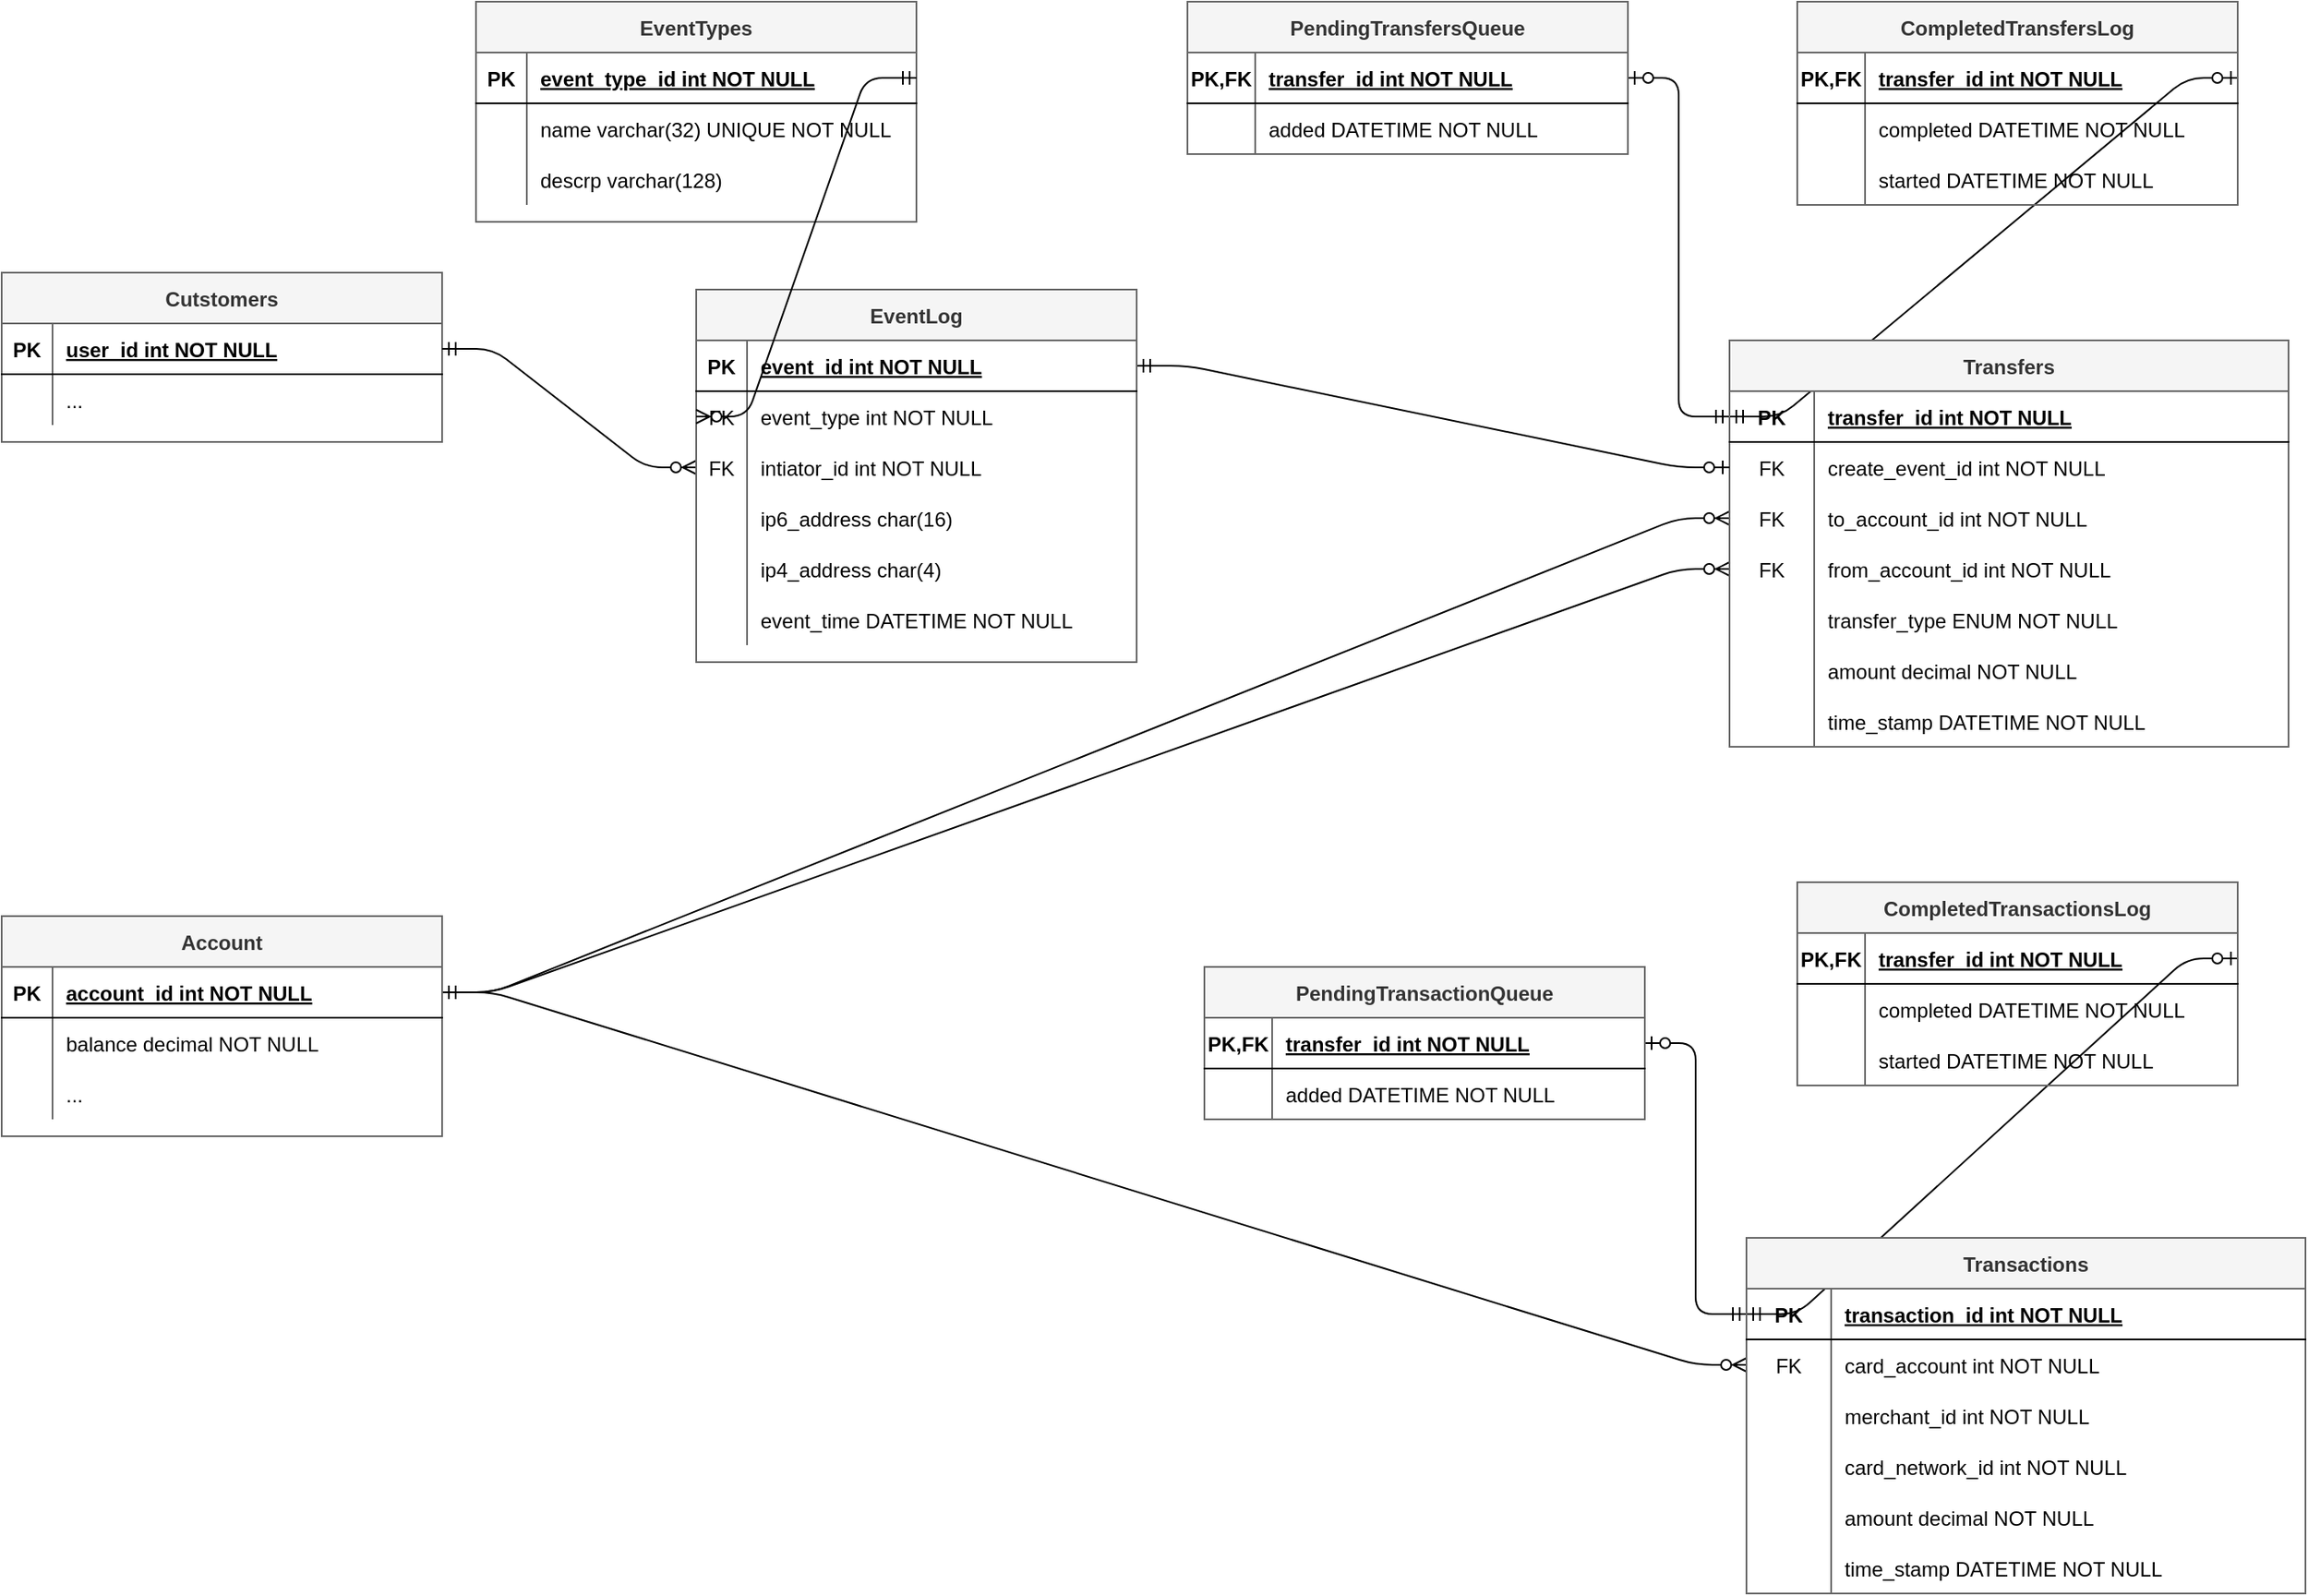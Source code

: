 <mxfile version="13.7.9" type="google"><diagram id="R2lEEEUBdFMjLlhIrx00" name="Page-1"><mxGraphModel dx="1694" dy="933" grid="1" gridSize="10" guides="0" tooltips="1" connect="1" arrows="1" fold="1" page="1" pageScale="1" pageWidth="850" pageHeight="1100" math="0" shadow="0" extFonts="Permanent Marker^https://fonts.googleapis.com/css?family=Permanent+Marker"><root><mxCell id="0"/><mxCell id="1" parent="0"/><mxCell id="1ZRrRaRQWmFWRMLwXrYH-33" value="" style="edgeStyle=entityRelationEdgeStyle;fontSize=12;html=1;endArrow=ERzeroToMany;startArrow=ERmandOne;exitX=1;exitY=0.5;exitDx=0;exitDy=0;entryX=0;entryY=0.5;entryDx=0;entryDy=0;" parent="1" source="1ZRrRaRQWmFWRMLwXrYH-21" target="1ZRrRaRQWmFWRMLwXrYH-5" edge="1"><mxGeometry width="100" height="100" relative="1" as="geometry"><mxPoint x="360" y="490" as="sourcePoint"/><mxPoint x="460" y="390" as="targetPoint"/></mxGeometry></mxCell><mxCell id="1ZRrRaRQWmFWRMLwXrYH-34" value="" style="edgeStyle=entityRelationEdgeStyle;fontSize=12;html=1;endArrow=ERzeroToMany;startArrow=ERmandOne;entryX=0;entryY=0.5;entryDx=0;entryDy=0;exitX=1;exitY=0.5;exitDx=0;exitDy=0;" parent="1" source="1ZRrRaRQWmFWRMLwXrYH-21" target="1ZRrRaRQWmFWRMLwXrYH-8" edge="1"><mxGeometry width="100" height="100" relative="1" as="geometry"><mxPoint x="360" y="490" as="sourcePoint"/><mxPoint x="460" y="390" as="targetPoint"/></mxGeometry></mxCell><mxCell id="1ZRrRaRQWmFWRMLwXrYH-115" value="" style="edgeStyle=entityRelationEdgeStyle;fontSize=12;html=1;endArrow=ERmandOne;startArrow=ERzeroToOne;startFill=1;endFill=0;entryX=0;entryY=0.5;entryDx=0;entryDy=0;exitX=1;exitY=0.5;exitDx=0;exitDy=0;" parent="1" source="1ZRrRaRQWmFWRMLwXrYH-101" target="1ZRrRaRQWmFWRMLwXrYH-2" edge="1"><mxGeometry width="100" height="100" relative="1" as="geometry"><mxPoint x="360" y="490" as="sourcePoint"/><mxPoint x="480" y="360" as="targetPoint"/></mxGeometry></mxCell><mxCell id="cG0l1BgDKTAkfkRi7N_K-8" value="" style="edgeStyle=entityRelationEdgeStyle;fontSize=12;html=1;endArrow=ERmandOne;startArrow=ERzeroToOne;startFill=1;endFill=0;entryX=0;entryY=0.5;entryDx=0;entryDy=0;exitX=1;exitY=0.5;exitDx=0;exitDy=0;" parent="1" source="cG0l1BgDKTAkfkRi7N_K-2" target="1ZRrRaRQWmFWRMLwXrYH-2" edge="1"><mxGeometry width="100" height="100" relative="1" as="geometry"><mxPoint x="400" y="170" as="sourcePoint"/><mxPoint x="630" y="140" as="targetPoint"/></mxGeometry></mxCell><mxCell id="cG0l1BgDKTAkfkRi7N_K-18" value="" style="edgeStyle=entityRelationEdgeStyle;fontSize=12;html=1;endArrow=ERzeroToMany;startArrow=ERmandOne;endFill=1;entryX=0;entryY=0.5;entryDx=0;entryDy=0;exitX=1;exitY=0.5;exitDx=0;exitDy=0;" parent="1" source="1ZRrRaRQWmFWRMLwXrYH-21" target="1ZRrRaRQWmFWRMLwXrYH-58" edge="1"><mxGeometry width="100" height="100" relative="1" as="geometry"><mxPoint x="320" y="690" as="sourcePoint"/><mxPoint x="420" y="590" as="targetPoint"/></mxGeometry></mxCell><mxCell id="cG0l1BgDKTAkfkRi7N_K-36" value="" style="edgeStyle=entityRelationEdgeStyle;fontSize=12;html=1;endArrow=ERmandOne;startArrow=ERzeroToOne;startFill=1;endFill=0;entryX=0;entryY=0.5;entryDx=0;entryDy=0;exitX=1;exitY=0.5;exitDx=0;exitDy=0;" parent="1" source="cG0l1BgDKTAkfkRi7N_K-27" target="1ZRrRaRQWmFWRMLwXrYH-49" edge="1"><mxGeometry width="100" height="100" relative="1" as="geometry"><mxPoint x="600" y="560" as="sourcePoint"/><mxPoint x="820" y="720" as="targetPoint"/></mxGeometry></mxCell><mxCell id="cG0l1BgDKTAkfkRi7N_K-37" value="" style="edgeStyle=entityRelationEdgeStyle;fontSize=12;html=1;endArrow=ERmandOne;startArrow=ERzeroToOne;startFill=1;endFill=0;entryX=0;entryY=0.5;entryDx=0;entryDy=0;exitX=1;exitY=0.5;exitDx=0;exitDy=0;" parent="1" source="cG0l1BgDKTAkfkRi7N_K-20" target="1ZRrRaRQWmFWRMLwXrYH-49" edge="1"><mxGeometry width="100" height="100" relative="1" as="geometry"><mxPoint x="610" y="830" as="sourcePoint"/><mxPoint x="820" y="770" as="targetPoint"/></mxGeometry></mxCell><mxCell id="1ZRrRaRQWmFWRMLwXrYH-1" value="Transfers" style="shape=table;startSize=30;container=1;collapsible=1;childLayout=tableLayout;fixedRows=1;rowLines=0;fontStyle=1;align=center;resizeLast=1;fillColor=#f5f5f5;strokeColor=#666666;fontColor=#333333;" parent="1" vertex="1"><mxGeometry x="1080" y="230" width="330" height="240" as="geometry"/></mxCell><mxCell id="1ZRrRaRQWmFWRMLwXrYH-2" value="" style="shape=partialRectangle;collapsible=0;dropTarget=0;pointerEvents=0;fillColor=none;top=0;left=0;bottom=1;right=0;points=[[0,0.5],[1,0.5]];portConstraint=eastwest;" parent="1ZRrRaRQWmFWRMLwXrYH-1" vertex="1"><mxGeometry y="30" width="330" height="30" as="geometry"/></mxCell><mxCell id="1ZRrRaRQWmFWRMLwXrYH-3" value="PK" style="shape=partialRectangle;connectable=0;fillColor=none;top=0;left=0;bottom=0;right=0;fontStyle=1;overflow=hidden;" parent="1ZRrRaRQWmFWRMLwXrYH-2" vertex="1"><mxGeometry width="50" height="30" as="geometry"/></mxCell><mxCell id="1ZRrRaRQWmFWRMLwXrYH-4" value="transfer_id int NOT NULL" style="shape=partialRectangle;connectable=0;fillColor=none;top=0;left=0;bottom=0;right=0;align=left;spacingLeft=6;fontStyle=5;overflow=hidden;" parent="1ZRrRaRQWmFWRMLwXrYH-2" vertex="1"><mxGeometry x="50" width="280" height="30" as="geometry"/></mxCell><mxCell id="leiVvKgSzoSdeXXvuucA-1" style="shape=partialRectangle;collapsible=0;dropTarget=0;pointerEvents=0;fillColor=none;top=0;left=0;bottom=0;right=0;points=[[0,0.5],[1,0.5]];portConstraint=eastwest;" vertex="1" parent="1ZRrRaRQWmFWRMLwXrYH-1"><mxGeometry y="60" width="330" height="30" as="geometry"/></mxCell><mxCell id="leiVvKgSzoSdeXXvuucA-2" value="FK" style="shape=partialRectangle;connectable=0;fillColor=none;top=0;left=0;bottom=0;right=0;editable=1;overflow=hidden;" vertex="1" parent="leiVvKgSzoSdeXXvuucA-1"><mxGeometry width="50" height="30" as="geometry"/></mxCell><mxCell id="leiVvKgSzoSdeXXvuucA-3" value="create_event_id int NOT NULL" style="shape=partialRectangle;connectable=0;fillColor=none;top=0;left=0;bottom=0;right=0;align=left;spacingLeft=6;overflow=hidden;" vertex="1" parent="leiVvKgSzoSdeXXvuucA-1"><mxGeometry x="50" width="280" height="30" as="geometry"/></mxCell><mxCell id="1ZRrRaRQWmFWRMLwXrYH-5" value="" style="shape=partialRectangle;collapsible=0;dropTarget=0;pointerEvents=0;fillColor=none;top=0;left=0;bottom=0;right=0;points=[[0,0.5],[1,0.5]];portConstraint=eastwest;" parent="1ZRrRaRQWmFWRMLwXrYH-1" vertex="1"><mxGeometry y="90" width="330" height="30" as="geometry"/></mxCell><mxCell id="1ZRrRaRQWmFWRMLwXrYH-6" value="FK" style="shape=partialRectangle;connectable=0;fillColor=none;top=0;left=0;bottom=0;right=0;editable=1;overflow=hidden;" parent="1ZRrRaRQWmFWRMLwXrYH-5" vertex="1"><mxGeometry width="50" height="30" as="geometry"/></mxCell><mxCell id="1ZRrRaRQWmFWRMLwXrYH-7" value="to_account_id int NOT NULL" style="shape=partialRectangle;connectable=0;fillColor=none;top=0;left=0;bottom=0;right=0;align=left;spacingLeft=6;overflow=hidden;" parent="1ZRrRaRQWmFWRMLwXrYH-5" vertex="1"><mxGeometry x="50" width="280" height="30" as="geometry"/></mxCell><mxCell id="1ZRrRaRQWmFWRMLwXrYH-8" value="" style="shape=partialRectangle;collapsible=0;dropTarget=0;pointerEvents=0;fillColor=none;top=0;left=0;bottom=0;right=0;points=[[0,0.5],[1,0.5]];portConstraint=eastwest;" parent="1ZRrRaRQWmFWRMLwXrYH-1" vertex="1"><mxGeometry y="120" width="330" height="30" as="geometry"/></mxCell><mxCell id="1ZRrRaRQWmFWRMLwXrYH-9" value="FK" style="shape=partialRectangle;connectable=0;fillColor=none;top=0;left=0;bottom=0;right=0;editable=1;overflow=hidden;" parent="1ZRrRaRQWmFWRMLwXrYH-8" vertex="1"><mxGeometry width="50" height="30" as="geometry"/></mxCell><mxCell id="1ZRrRaRQWmFWRMLwXrYH-10" value="from_account_id int NOT NULL" style="shape=partialRectangle;connectable=0;fillColor=none;top=0;left=0;bottom=0;right=0;align=left;spacingLeft=6;overflow=hidden;" parent="1ZRrRaRQWmFWRMLwXrYH-8" vertex="1"><mxGeometry x="50" width="280" height="30" as="geometry"/></mxCell><mxCell id="1ZRrRaRQWmFWRMLwXrYH-17" style="shape=partialRectangle;collapsible=0;dropTarget=0;pointerEvents=0;fillColor=none;top=0;left=0;bottom=0;right=0;points=[[0,0.5],[1,0.5]];portConstraint=eastwest;" parent="1ZRrRaRQWmFWRMLwXrYH-1" vertex="1"><mxGeometry y="150" width="330" height="30" as="geometry"/></mxCell><mxCell id="1ZRrRaRQWmFWRMLwXrYH-18" style="shape=partialRectangle;connectable=0;fillColor=none;top=0;left=0;bottom=0;right=0;editable=1;overflow=hidden;" parent="1ZRrRaRQWmFWRMLwXrYH-17" vertex="1"><mxGeometry width="50" height="30" as="geometry"/></mxCell><mxCell id="1ZRrRaRQWmFWRMLwXrYH-19" value="transfer_type ENUM NOT NULL" style="shape=partialRectangle;connectable=0;fillColor=none;top=0;left=0;bottom=0;right=0;align=left;spacingLeft=6;overflow=hidden;" parent="1ZRrRaRQWmFWRMLwXrYH-17" vertex="1"><mxGeometry x="50" width="280" height="30" as="geometry"/></mxCell><mxCell id="1ZRrRaRQWmFWRMLwXrYH-11" value="" style="shape=partialRectangle;collapsible=0;dropTarget=0;pointerEvents=0;fillColor=none;top=0;left=0;bottom=0;right=0;points=[[0,0.5],[1,0.5]];portConstraint=eastwest;" parent="1ZRrRaRQWmFWRMLwXrYH-1" vertex="1"><mxGeometry y="180" width="330" height="30" as="geometry"/></mxCell><mxCell id="1ZRrRaRQWmFWRMLwXrYH-12" value="" style="shape=partialRectangle;connectable=0;fillColor=none;top=0;left=0;bottom=0;right=0;editable=1;overflow=hidden;" parent="1ZRrRaRQWmFWRMLwXrYH-11" vertex="1"><mxGeometry width="50" height="30" as="geometry"/></mxCell><mxCell id="1ZRrRaRQWmFWRMLwXrYH-13" value="amount decimal NOT NULL" style="shape=partialRectangle;connectable=0;fillColor=none;top=0;left=0;bottom=0;right=0;align=left;spacingLeft=6;overflow=hidden;" parent="1ZRrRaRQWmFWRMLwXrYH-11" vertex="1"><mxGeometry x="50" width="280" height="30" as="geometry"/></mxCell><mxCell id="1ZRrRaRQWmFWRMLwXrYH-14" style="shape=partialRectangle;collapsible=0;dropTarget=0;pointerEvents=0;fillColor=none;top=0;left=0;bottom=0;right=0;points=[[0,0.5],[1,0.5]];portConstraint=eastwest;" parent="1ZRrRaRQWmFWRMLwXrYH-1" vertex="1"><mxGeometry y="210" width="330" height="30" as="geometry"/></mxCell><mxCell id="1ZRrRaRQWmFWRMLwXrYH-15" style="shape=partialRectangle;connectable=0;fillColor=none;top=0;left=0;bottom=0;right=0;editable=1;overflow=hidden;" parent="1ZRrRaRQWmFWRMLwXrYH-14" vertex="1"><mxGeometry width="50" height="30" as="geometry"/></mxCell><mxCell id="1ZRrRaRQWmFWRMLwXrYH-16" value="time_stamp DATETIME NOT NULL" style="shape=partialRectangle;connectable=0;fillColor=none;top=0;left=0;bottom=0;right=0;align=left;spacingLeft=6;overflow=hidden;" parent="1ZRrRaRQWmFWRMLwXrYH-14" vertex="1"><mxGeometry x="50" width="280" height="30" as="geometry"/></mxCell><mxCell id="1ZRrRaRQWmFWRMLwXrYH-100" value="PendingTransfersQueue" style="shape=table;startSize=30;container=1;collapsible=1;childLayout=tableLayout;fixedRows=1;rowLines=0;fontStyle=1;align=center;resizeLast=1;fillColor=#f5f5f5;strokeColor=#666666;fontColor=#333333;" parent="1" vertex="1"><mxGeometry x="760" y="30" width="260" height="90" as="geometry"/></mxCell><mxCell id="1ZRrRaRQWmFWRMLwXrYH-101" value="" style="shape=partialRectangle;collapsible=0;dropTarget=0;pointerEvents=0;fillColor=none;top=0;left=0;bottom=1;right=0;points=[[0,0.5],[1,0.5]];portConstraint=eastwest;" parent="1ZRrRaRQWmFWRMLwXrYH-100" vertex="1"><mxGeometry y="30" width="260" height="30" as="geometry"/></mxCell><mxCell id="1ZRrRaRQWmFWRMLwXrYH-102" value="PK,FK" style="shape=partialRectangle;connectable=0;fillColor=none;top=0;left=0;bottom=0;right=0;fontStyle=1;overflow=hidden;" parent="1ZRrRaRQWmFWRMLwXrYH-101" vertex="1"><mxGeometry width="40" height="30" as="geometry"/></mxCell><mxCell id="1ZRrRaRQWmFWRMLwXrYH-103" value="transfer_id int NOT NULL" style="shape=partialRectangle;connectable=0;fillColor=none;top=0;left=0;bottom=0;right=0;align=left;spacingLeft=6;fontStyle=5;overflow=hidden;" parent="1ZRrRaRQWmFWRMLwXrYH-101" vertex="1"><mxGeometry x="40" width="220" height="30" as="geometry"/></mxCell><mxCell id="1ZRrRaRQWmFWRMLwXrYH-104" value="" style="shape=partialRectangle;collapsible=0;dropTarget=0;pointerEvents=0;fillColor=none;top=0;left=0;bottom=0;right=0;points=[[0,0.5],[1,0.5]];portConstraint=eastwest;" parent="1ZRrRaRQWmFWRMLwXrYH-100" vertex="1"><mxGeometry y="60" width="260" height="30" as="geometry"/></mxCell><mxCell id="1ZRrRaRQWmFWRMLwXrYH-105" value="" style="shape=partialRectangle;connectable=0;fillColor=none;top=0;left=0;bottom=0;right=0;editable=1;overflow=hidden;" parent="1ZRrRaRQWmFWRMLwXrYH-104" vertex="1"><mxGeometry width="40" height="30" as="geometry"/></mxCell><mxCell id="1ZRrRaRQWmFWRMLwXrYH-106" value="added DATETIME NOT NULL" style="shape=partialRectangle;connectable=0;fillColor=none;top=0;left=0;bottom=0;right=0;align=left;spacingLeft=6;overflow=hidden;" parent="1ZRrRaRQWmFWRMLwXrYH-104" vertex="1"><mxGeometry x="40" width="220" height="30" as="geometry"/></mxCell><mxCell id="leiVvKgSzoSdeXXvuucA-21" value="Cutstomers" style="shape=table;startSize=30;container=1;collapsible=1;childLayout=tableLayout;fixedRows=1;rowLines=0;fontStyle=1;align=center;resizeLast=1;fillColor=#f5f5f5;strokeColor=#666666;fontColor=#333333;" vertex="1" parent="1"><mxGeometry x="60" y="190" width="260" height="100" as="geometry"/></mxCell><mxCell id="leiVvKgSzoSdeXXvuucA-22" value="" style="shape=partialRectangle;collapsible=0;dropTarget=0;pointerEvents=0;fillColor=none;top=0;left=0;bottom=1;right=0;points=[[0,0.5],[1,0.5]];portConstraint=eastwest;" vertex="1" parent="leiVvKgSzoSdeXXvuucA-21"><mxGeometry y="30" width="260" height="30" as="geometry"/></mxCell><mxCell id="leiVvKgSzoSdeXXvuucA-23" value="PK" style="shape=partialRectangle;connectable=0;fillColor=none;top=0;left=0;bottom=0;right=0;fontStyle=1;overflow=hidden;" vertex="1" parent="leiVvKgSzoSdeXXvuucA-22"><mxGeometry width="30" height="30" as="geometry"/></mxCell><mxCell id="leiVvKgSzoSdeXXvuucA-24" value="user_id int NOT NULL" style="shape=partialRectangle;connectable=0;fillColor=none;top=0;left=0;bottom=0;right=0;align=left;spacingLeft=6;fontStyle=5;overflow=hidden;" vertex="1" parent="leiVvKgSzoSdeXXvuucA-22"><mxGeometry x="30" width="230" height="30" as="geometry"/></mxCell><mxCell id="leiVvKgSzoSdeXXvuucA-25" value="" style="shape=partialRectangle;collapsible=0;dropTarget=0;pointerEvents=0;fillColor=none;top=0;left=0;bottom=0;right=0;points=[[0,0.5],[1,0.5]];portConstraint=eastwest;" vertex="1" parent="leiVvKgSzoSdeXXvuucA-21"><mxGeometry y="60" width="260" height="30" as="geometry"/></mxCell><mxCell id="leiVvKgSzoSdeXXvuucA-26" value="" style="shape=partialRectangle;connectable=0;fillColor=none;top=0;left=0;bottom=0;right=0;editable=1;overflow=hidden;" vertex="1" parent="leiVvKgSzoSdeXXvuucA-25"><mxGeometry width="30" height="30" as="geometry"/></mxCell><mxCell id="leiVvKgSzoSdeXXvuucA-27" value="..." style="shape=partialRectangle;connectable=0;fillColor=none;top=0;left=0;bottom=0;right=0;align=left;spacingLeft=6;overflow=hidden;" vertex="1" parent="leiVvKgSzoSdeXXvuucA-25"><mxGeometry x="30" width="230" height="30" as="geometry"/></mxCell><mxCell id="leiVvKgSzoSdeXXvuucA-39" value="EventTypes" style="shape=table;startSize=30;container=1;collapsible=1;childLayout=tableLayout;fixedRows=1;rowLines=0;fontStyle=1;align=center;resizeLast=1;fillColor=#f5f5f5;strokeColor=#666666;fontColor=#333333;" vertex="1" parent="1"><mxGeometry x="340" y="30" width="260" height="130" as="geometry"/></mxCell><mxCell id="leiVvKgSzoSdeXXvuucA-40" value="" style="shape=partialRectangle;collapsible=0;dropTarget=0;pointerEvents=0;fillColor=none;top=0;left=0;bottom=1;right=0;points=[[0,0.5],[1,0.5]];portConstraint=eastwest;" vertex="1" parent="leiVvKgSzoSdeXXvuucA-39"><mxGeometry y="30" width="260" height="30" as="geometry"/></mxCell><mxCell id="leiVvKgSzoSdeXXvuucA-41" value="PK" style="shape=partialRectangle;connectable=0;fillColor=none;top=0;left=0;bottom=0;right=0;fontStyle=1;overflow=hidden;" vertex="1" parent="leiVvKgSzoSdeXXvuucA-40"><mxGeometry width="30" height="30" as="geometry"/></mxCell><mxCell id="leiVvKgSzoSdeXXvuucA-42" value="event_type_id int NOT NULL" style="shape=partialRectangle;connectable=0;fillColor=none;top=0;left=0;bottom=0;right=0;align=left;spacingLeft=6;fontStyle=5;overflow=hidden;" vertex="1" parent="leiVvKgSzoSdeXXvuucA-40"><mxGeometry x="30" width="230" height="30" as="geometry"/></mxCell><mxCell id="leiVvKgSzoSdeXXvuucA-43" value="" style="shape=partialRectangle;collapsible=0;dropTarget=0;pointerEvents=0;fillColor=none;top=0;left=0;bottom=0;right=0;points=[[0,0.5],[1,0.5]];portConstraint=eastwest;" vertex="1" parent="leiVvKgSzoSdeXXvuucA-39"><mxGeometry y="60" width="260" height="30" as="geometry"/></mxCell><mxCell id="leiVvKgSzoSdeXXvuucA-44" value="" style="shape=partialRectangle;connectable=0;fillColor=none;top=0;left=0;bottom=0;right=0;editable=1;overflow=hidden;" vertex="1" parent="leiVvKgSzoSdeXXvuucA-43"><mxGeometry width="30" height="30" as="geometry"/></mxCell><mxCell id="leiVvKgSzoSdeXXvuucA-45" value="name varchar(32) UNIQUE NOT NULL" style="shape=partialRectangle;connectable=0;fillColor=none;top=0;left=0;bottom=0;right=0;align=left;spacingLeft=6;overflow=hidden;" vertex="1" parent="leiVvKgSzoSdeXXvuucA-43"><mxGeometry x="30" width="230" height="30" as="geometry"/></mxCell><mxCell id="leiVvKgSzoSdeXXvuucA-46" value="" style="shape=partialRectangle;collapsible=0;dropTarget=0;pointerEvents=0;fillColor=none;top=0;left=0;bottom=0;right=0;points=[[0,0.5],[1,0.5]];portConstraint=eastwest;" vertex="1" parent="leiVvKgSzoSdeXXvuucA-39"><mxGeometry y="90" width="260" height="30" as="geometry"/></mxCell><mxCell id="leiVvKgSzoSdeXXvuucA-47" value="" style="shape=partialRectangle;connectable=0;fillColor=none;top=0;left=0;bottom=0;right=0;editable=1;overflow=hidden;" vertex="1" parent="leiVvKgSzoSdeXXvuucA-46"><mxGeometry width="30" height="30" as="geometry"/></mxCell><mxCell id="leiVvKgSzoSdeXXvuucA-48" value="descrp varchar(128)" style="shape=partialRectangle;connectable=0;fillColor=none;top=0;left=0;bottom=0;right=0;align=left;spacingLeft=6;overflow=hidden;" vertex="1" parent="leiVvKgSzoSdeXXvuucA-46"><mxGeometry x="30" width="230" height="30" as="geometry"/></mxCell><mxCell id="1ZRrRaRQWmFWRMLwXrYH-48" value="Transactions" style="shape=table;startSize=30;container=1;collapsible=1;childLayout=tableLayout;fixedRows=1;rowLines=0;fontStyle=1;align=center;resizeLast=1;fillColor=#f5f5f5;strokeColor=#666666;fontColor=#333333;" parent="1" vertex="1"><mxGeometry x="1090" y="760" width="330" height="210" as="geometry"/></mxCell><mxCell id="1ZRrRaRQWmFWRMLwXrYH-49" value="" style="shape=partialRectangle;collapsible=0;dropTarget=0;pointerEvents=0;fillColor=none;top=0;left=0;bottom=1;right=0;points=[[0,0.5],[1,0.5]];portConstraint=eastwest;" parent="1ZRrRaRQWmFWRMLwXrYH-48" vertex="1"><mxGeometry y="30" width="330" height="30" as="geometry"/></mxCell><mxCell id="1ZRrRaRQWmFWRMLwXrYH-50" value="PK" style="shape=partialRectangle;connectable=0;fillColor=none;top=0;left=0;bottom=0;right=0;fontStyle=1;overflow=hidden;" parent="1ZRrRaRQWmFWRMLwXrYH-49" vertex="1"><mxGeometry width="50" height="30" as="geometry"/></mxCell><mxCell id="1ZRrRaRQWmFWRMLwXrYH-51" value="transaction_id int NOT NULL" style="shape=partialRectangle;connectable=0;fillColor=none;top=0;left=0;bottom=0;right=0;align=left;spacingLeft=6;fontStyle=5;overflow=hidden;" parent="1ZRrRaRQWmFWRMLwXrYH-49" vertex="1"><mxGeometry x="50" width="280" height="30" as="geometry"/></mxCell><mxCell id="1ZRrRaRQWmFWRMLwXrYH-58" value="" style="shape=partialRectangle;collapsible=0;dropTarget=0;pointerEvents=0;fillColor=none;top=0;left=0;bottom=0;right=0;points=[[0,0.5],[1,0.5]];portConstraint=eastwest;" parent="1ZRrRaRQWmFWRMLwXrYH-48" vertex="1"><mxGeometry y="60" width="330" height="30" as="geometry"/></mxCell><mxCell id="1ZRrRaRQWmFWRMLwXrYH-59" value="FK" style="shape=partialRectangle;connectable=0;fillColor=none;top=0;left=0;bottom=0;right=0;editable=1;overflow=hidden;" parent="1ZRrRaRQWmFWRMLwXrYH-58" vertex="1"><mxGeometry width="50" height="30" as="geometry"/></mxCell><mxCell id="1ZRrRaRQWmFWRMLwXrYH-60" value="card_account int NOT NULL" style="shape=partialRectangle;connectable=0;fillColor=none;top=0;left=0;bottom=0;right=0;align=left;spacingLeft=6;overflow=hidden;" parent="1ZRrRaRQWmFWRMLwXrYH-58" vertex="1"><mxGeometry x="50" width="280" height="30" as="geometry"/></mxCell><mxCell id="1ZRrRaRQWmFWRMLwXrYH-52" value="" style="shape=partialRectangle;collapsible=0;dropTarget=0;pointerEvents=0;fillColor=none;top=0;left=0;bottom=0;right=0;points=[[0,0.5],[1,0.5]];portConstraint=eastwest;" parent="1ZRrRaRQWmFWRMLwXrYH-48" vertex="1"><mxGeometry y="90" width="330" height="30" as="geometry"/></mxCell><mxCell id="1ZRrRaRQWmFWRMLwXrYH-53" value="" style="shape=partialRectangle;connectable=0;fillColor=none;top=0;left=0;bottom=0;right=0;editable=1;overflow=hidden;" parent="1ZRrRaRQWmFWRMLwXrYH-52" vertex="1"><mxGeometry width="50" height="30" as="geometry"/></mxCell><mxCell id="1ZRrRaRQWmFWRMLwXrYH-54" value="merchant_id int NOT NULL" style="shape=partialRectangle;connectable=0;fillColor=none;top=0;left=0;bottom=0;right=0;align=left;spacingLeft=6;overflow=hidden;" parent="1ZRrRaRQWmFWRMLwXrYH-52" vertex="1"><mxGeometry x="50" width="280" height="30" as="geometry"/></mxCell><mxCell id="1ZRrRaRQWmFWRMLwXrYH-55" value="" style="shape=partialRectangle;collapsible=0;dropTarget=0;pointerEvents=0;fillColor=none;top=0;left=0;bottom=0;right=0;points=[[0,0.5],[1,0.5]];portConstraint=eastwest;" parent="1ZRrRaRQWmFWRMLwXrYH-48" vertex="1"><mxGeometry y="120" width="330" height="30" as="geometry"/></mxCell><mxCell id="1ZRrRaRQWmFWRMLwXrYH-56" value="" style="shape=partialRectangle;connectable=0;fillColor=none;top=0;left=0;bottom=0;right=0;editable=1;overflow=hidden;" parent="1ZRrRaRQWmFWRMLwXrYH-55" vertex="1"><mxGeometry width="50" height="30" as="geometry"/></mxCell><mxCell id="1ZRrRaRQWmFWRMLwXrYH-57" value="card_network_id int NOT NULL" style="shape=partialRectangle;connectable=0;fillColor=none;top=0;left=0;bottom=0;right=0;align=left;spacingLeft=6;overflow=hidden;" parent="1ZRrRaRQWmFWRMLwXrYH-55" vertex="1"><mxGeometry x="50" width="280" height="30" as="geometry"/></mxCell><mxCell id="cG0l1BgDKTAkfkRi7N_K-12" style="shape=partialRectangle;collapsible=0;dropTarget=0;pointerEvents=0;fillColor=none;top=0;left=0;bottom=0;right=0;points=[[0,0.5],[1,0.5]];portConstraint=eastwest;" parent="1ZRrRaRQWmFWRMLwXrYH-48" vertex="1"><mxGeometry y="150" width="330" height="30" as="geometry"/></mxCell><mxCell id="cG0l1BgDKTAkfkRi7N_K-13" style="shape=partialRectangle;connectable=0;fillColor=none;top=0;left=0;bottom=0;right=0;editable=1;overflow=hidden;" parent="cG0l1BgDKTAkfkRi7N_K-12" vertex="1"><mxGeometry width="50" height="30" as="geometry"/></mxCell><mxCell id="cG0l1BgDKTAkfkRi7N_K-14" value="amount decimal NOT NULL" style="shape=partialRectangle;connectable=0;fillColor=none;top=0;left=0;bottom=0;right=0;align=left;spacingLeft=6;overflow=hidden;" parent="cG0l1BgDKTAkfkRi7N_K-12" vertex="1"><mxGeometry x="50" width="280" height="30" as="geometry"/></mxCell><mxCell id="cG0l1BgDKTAkfkRi7N_K-15" style="shape=partialRectangle;collapsible=0;dropTarget=0;pointerEvents=0;fillColor=none;top=0;left=0;bottom=0;right=0;points=[[0,0.5],[1,0.5]];portConstraint=eastwest;" parent="1ZRrRaRQWmFWRMLwXrYH-48" vertex="1"><mxGeometry y="180" width="330" height="30" as="geometry"/></mxCell><mxCell id="cG0l1BgDKTAkfkRi7N_K-16" style="shape=partialRectangle;connectable=0;fillColor=none;top=0;left=0;bottom=0;right=0;editable=1;overflow=hidden;" parent="cG0l1BgDKTAkfkRi7N_K-15" vertex="1"><mxGeometry width="50" height="30" as="geometry"/></mxCell><mxCell id="cG0l1BgDKTAkfkRi7N_K-17" value="time_stamp DATETIME NOT NULL" style="shape=partialRectangle;connectable=0;fillColor=none;top=0;left=0;bottom=0;right=0;align=left;spacingLeft=6;overflow=hidden;" parent="cG0l1BgDKTAkfkRi7N_K-15" vertex="1"><mxGeometry x="50" width="280" height="30" as="geometry"/></mxCell><mxCell id="cG0l1BgDKTAkfkRi7N_K-1" value="CompletedTransfersLog" style="shape=table;startSize=30;container=1;collapsible=1;childLayout=tableLayout;fixedRows=1;rowLines=0;fontStyle=1;align=center;resizeLast=1;fillColor=#f5f5f5;strokeColor=#666666;fontColor=#333333;" parent="1" vertex="1"><mxGeometry x="1120" y="30" width="260" height="120" as="geometry"/></mxCell><mxCell id="cG0l1BgDKTAkfkRi7N_K-2" value="" style="shape=partialRectangle;collapsible=0;dropTarget=0;pointerEvents=0;fillColor=none;top=0;left=0;bottom=1;right=0;points=[[0,0.5],[1,0.5]];portConstraint=eastwest;" parent="cG0l1BgDKTAkfkRi7N_K-1" vertex="1"><mxGeometry y="30" width="260" height="30" as="geometry"/></mxCell><mxCell id="cG0l1BgDKTAkfkRi7N_K-3" value="PK,FK" style="shape=partialRectangle;connectable=0;fillColor=none;top=0;left=0;bottom=0;right=0;fontStyle=1;overflow=hidden;" parent="cG0l1BgDKTAkfkRi7N_K-2" vertex="1"><mxGeometry width="40" height="30" as="geometry"/></mxCell><mxCell id="cG0l1BgDKTAkfkRi7N_K-4" value="transfer_id int NOT NULL" style="shape=partialRectangle;connectable=0;fillColor=none;top=0;left=0;bottom=0;right=0;align=left;spacingLeft=6;fontStyle=5;overflow=hidden;" parent="cG0l1BgDKTAkfkRi7N_K-2" vertex="1"><mxGeometry x="40" width="220" height="30" as="geometry"/></mxCell><mxCell id="cG0l1BgDKTAkfkRi7N_K-5" value="" style="shape=partialRectangle;collapsible=0;dropTarget=0;pointerEvents=0;fillColor=none;top=0;left=0;bottom=0;right=0;points=[[0,0.5],[1,0.5]];portConstraint=eastwest;" parent="cG0l1BgDKTAkfkRi7N_K-1" vertex="1"><mxGeometry y="60" width="260" height="30" as="geometry"/></mxCell><mxCell id="cG0l1BgDKTAkfkRi7N_K-6" value="" style="shape=partialRectangle;connectable=0;fillColor=none;top=0;left=0;bottom=0;right=0;editable=1;overflow=hidden;" parent="cG0l1BgDKTAkfkRi7N_K-5" vertex="1"><mxGeometry width="40" height="30" as="geometry"/></mxCell><mxCell id="cG0l1BgDKTAkfkRi7N_K-7" value="completed DATETIME NOT NULL" style="shape=partialRectangle;connectable=0;fillColor=none;top=0;left=0;bottom=0;right=0;align=left;spacingLeft=6;overflow=hidden;" parent="cG0l1BgDKTAkfkRi7N_K-5" vertex="1"><mxGeometry x="40" width="220" height="30" as="geometry"/></mxCell><mxCell id="cG0l1BgDKTAkfkRi7N_K-9" style="shape=partialRectangle;collapsible=0;dropTarget=0;pointerEvents=0;fillColor=none;top=0;left=0;bottom=0;right=0;points=[[0,0.5],[1,0.5]];portConstraint=eastwest;" parent="cG0l1BgDKTAkfkRi7N_K-1" vertex="1"><mxGeometry y="90" width="260" height="30" as="geometry"/></mxCell><mxCell id="cG0l1BgDKTAkfkRi7N_K-10" style="shape=partialRectangle;connectable=0;fillColor=none;top=0;left=0;bottom=0;right=0;editable=1;overflow=hidden;" parent="cG0l1BgDKTAkfkRi7N_K-9" vertex="1"><mxGeometry width="40" height="30" as="geometry"/></mxCell><mxCell id="cG0l1BgDKTAkfkRi7N_K-11" value="started DATETIME NOT NULL" style="shape=partialRectangle;connectable=0;fillColor=none;top=0;left=0;bottom=0;right=0;align=left;spacingLeft=6;overflow=hidden;" parent="cG0l1BgDKTAkfkRi7N_K-9" vertex="1"><mxGeometry x="40" width="220" height="30" as="geometry"/></mxCell><mxCell id="cG0l1BgDKTAkfkRi7N_K-26" value="CompletedTransactionsLog" style="shape=table;startSize=30;container=1;collapsible=1;childLayout=tableLayout;fixedRows=1;rowLines=0;fontStyle=1;align=center;resizeLast=1;fillColor=#f5f5f5;strokeColor=#666666;fontColor=#333333;" parent="1" vertex="1"><mxGeometry x="1120" y="550" width="260" height="120" as="geometry"/></mxCell><mxCell id="cG0l1BgDKTAkfkRi7N_K-27" value="" style="shape=partialRectangle;collapsible=0;dropTarget=0;pointerEvents=0;fillColor=none;top=0;left=0;bottom=1;right=0;points=[[0,0.5],[1,0.5]];portConstraint=eastwest;" parent="cG0l1BgDKTAkfkRi7N_K-26" vertex="1"><mxGeometry y="30" width="260" height="30" as="geometry"/></mxCell><mxCell id="cG0l1BgDKTAkfkRi7N_K-28" value="PK,FK" style="shape=partialRectangle;connectable=0;fillColor=none;top=0;left=0;bottom=0;right=0;fontStyle=1;overflow=hidden;" parent="cG0l1BgDKTAkfkRi7N_K-27" vertex="1"><mxGeometry width="40" height="30" as="geometry"/></mxCell><mxCell id="cG0l1BgDKTAkfkRi7N_K-29" value="transfer_id int NOT NULL" style="shape=partialRectangle;connectable=0;fillColor=none;top=0;left=0;bottom=0;right=0;align=left;spacingLeft=6;fontStyle=5;overflow=hidden;" parent="cG0l1BgDKTAkfkRi7N_K-27" vertex="1"><mxGeometry x="40" width="220" height="30" as="geometry"/></mxCell><mxCell id="cG0l1BgDKTAkfkRi7N_K-30" value="" style="shape=partialRectangle;collapsible=0;dropTarget=0;pointerEvents=0;fillColor=none;top=0;left=0;bottom=0;right=0;points=[[0,0.5],[1,0.5]];portConstraint=eastwest;" parent="cG0l1BgDKTAkfkRi7N_K-26" vertex="1"><mxGeometry y="60" width="260" height="30" as="geometry"/></mxCell><mxCell id="cG0l1BgDKTAkfkRi7N_K-31" value="" style="shape=partialRectangle;connectable=0;fillColor=none;top=0;left=0;bottom=0;right=0;editable=1;overflow=hidden;" parent="cG0l1BgDKTAkfkRi7N_K-30" vertex="1"><mxGeometry width="40" height="30" as="geometry"/></mxCell><mxCell id="cG0l1BgDKTAkfkRi7N_K-32" value="completed DATETIME NOT NULL" style="shape=partialRectangle;connectable=0;fillColor=none;top=0;left=0;bottom=0;right=0;align=left;spacingLeft=6;overflow=hidden;" parent="cG0l1BgDKTAkfkRi7N_K-30" vertex="1"><mxGeometry x="40" width="220" height="30" as="geometry"/></mxCell><mxCell id="cG0l1BgDKTAkfkRi7N_K-33" style="shape=partialRectangle;collapsible=0;dropTarget=0;pointerEvents=0;fillColor=none;top=0;left=0;bottom=0;right=0;points=[[0,0.5],[1,0.5]];portConstraint=eastwest;" parent="cG0l1BgDKTAkfkRi7N_K-26" vertex="1"><mxGeometry y="90" width="260" height="30" as="geometry"/></mxCell><mxCell id="cG0l1BgDKTAkfkRi7N_K-34" style="shape=partialRectangle;connectable=0;fillColor=none;top=0;left=0;bottom=0;right=0;editable=1;overflow=hidden;" parent="cG0l1BgDKTAkfkRi7N_K-33" vertex="1"><mxGeometry width="40" height="30" as="geometry"/></mxCell><mxCell id="cG0l1BgDKTAkfkRi7N_K-35" value="started DATETIME NOT NULL" style="shape=partialRectangle;connectable=0;fillColor=none;top=0;left=0;bottom=0;right=0;align=left;spacingLeft=6;overflow=hidden;" parent="cG0l1BgDKTAkfkRi7N_K-33" vertex="1"><mxGeometry x="40" width="220" height="30" as="geometry"/></mxCell><mxCell id="cG0l1BgDKTAkfkRi7N_K-19" value="PendingTransactionQueue" style="shape=table;startSize=30;container=1;collapsible=1;childLayout=tableLayout;fixedRows=1;rowLines=0;fontStyle=1;align=center;resizeLast=1;fillColor=#f5f5f5;strokeColor=#666666;fontColor=#333333;" parent="1" vertex="1"><mxGeometry x="770" y="600" width="260" height="90" as="geometry"/></mxCell><mxCell id="cG0l1BgDKTAkfkRi7N_K-20" value="" style="shape=partialRectangle;collapsible=0;dropTarget=0;pointerEvents=0;fillColor=none;top=0;left=0;bottom=1;right=0;points=[[0,0.5],[1,0.5]];portConstraint=eastwest;" parent="cG0l1BgDKTAkfkRi7N_K-19" vertex="1"><mxGeometry y="30" width="260" height="30" as="geometry"/></mxCell><mxCell id="cG0l1BgDKTAkfkRi7N_K-21" value="PK,FK" style="shape=partialRectangle;connectable=0;fillColor=none;top=0;left=0;bottom=0;right=0;fontStyle=1;overflow=hidden;" parent="cG0l1BgDKTAkfkRi7N_K-20" vertex="1"><mxGeometry width="40" height="30" as="geometry"/></mxCell><mxCell id="cG0l1BgDKTAkfkRi7N_K-22" value="transfer_id int NOT NULL" style="shape=partialRectangle;connectable=0;fillColor=none;top=0;left=0;bottom=0;right=0;align=left;spacingLeft=6;fontStyle=5;overflow=hidden;" parent="cG0l1BgDKTAkfkRi7N_K-20" vertex="1"><mxGeometry x="40" width="220" height="30" as="geometry"/></mxCell><mxCell id="cG0l1BgDKTAkfkRi7N_K-23" value="" style="shape=partialRectangle;collapsible=0;dropTarget=0;pointerEvents=0;fillColor=none;top=0;left=0;bottom=0;right=0;points=[[0,0.5],[1,0.5]];portConstraint=eastwest;" parent="cG0l1BgDKTAkfkRi7N_K-19" vertex="1"><mxGeometry y="60" width="260" height="30" as="geometry"/></mxCell><mxCell id="cG0l1BgDKTAkfkRi7N_K-24" value="" style="shape=partialRectangle;connectable=0;fillColor=none;top=0;left=0;bottom=0;right=0;editable=1;overflow=hidden;" parent="cG0l1BgDKTAkfkRi7N_K-23" vertex="1"><mxGeometry width="40" height="30" as="geometry"/></mxCell><mxCell id="cG0l1BgDKTAkfkRi7N_K-25" value="added DATETIME NOT NULL" style="shape=partialRectangle;connectable=0;fillColor=none;top=0;left=0;bottom=0;right=0;align=left;spacingLeft=6;overflow=hidden;" parent="cG0l1BgDKTAkfkRi7N_K-23" vertex="1"><mxGeometry x="40" width="220" height="30" as="geometry"/></mxCell><mxCell id="leiVvKgSzoSdeXXvuucA-20" value="" style="edgeStyle=entityRelationEdgeStyle;fontSize=12;html=1;endArrow=ERzeroToOne;startArrow=ERmandOne;exitX=1;exitY=0.5;exitDx=0;exitDy=0;entryX=0;entryY=0.5;entryDx=0;entryDy=0;" edge="1" parent="1" source="leiVvKgSzoSdeXXvuucA-5" target="leiVvKgSzoSdeXXvuucA-1"><mxGeometry width="100" height="100" relative="1" as="geometry"><mxPoint x="830" y="280" as="sourcePoint"/><mxPoint x="930" y="180" as="targetPoint"/></mxGeometry></mxCell><mxCell id="leiVvKgSzoSdeXXvuucA-35" style="edgeStyle=entityRelationEdgeStyle;rounded=1;orthogonalLoop=1;jettySize=auto;html=1;exitX=1;exitY=0.5;exitDx=0;exitDy=0;entryX=0;entryY=0.5;entryDx=0;entryDy=0;startArrow=ERmandOne;startFill=0;endArrow=ERzeroToMany;endFill=1;" edge="1" parent="1" source="leiVvKgSzoSdeXXvuucA-22" target="leiVvKgSzoSdeXXvuucA-8"><mxGeometry relative="1" as="geometry"/></mxCell><mxCell id="1ZRrRaRQWmFWRMLwXrYH-20" value="Account" style="shape=table;startSize=30;container=1;collapsible=1;childLayout=tableLayout;fixedRows=1;rowLines=0;fontStyle=1;align=center;resizeLast=1;fillColor=#f5f5f5;strokeColor=#666666;fontColor=#333333;" parent="1" vertex="1"><mxGeometry x="60" y="570" width="260" height="130" as="geometry"/></mxCell><mxCell id="1ZRrRaRQWmFWRMLwXrYH-21" value="" style="shape=partialRectangle;collapsible=0;dropTarget=0;pointerEvents=0;fillColor=none;top=0;left=0;bottom=1;right=0;points=[[0,0.5],[1,0.5]];portConstraint=eastwest;" parent="1ZRrRaRQWmFWRMLwXrYH-20" vertex="1"><mxGeometry y="30" width="260" height="30" as="geometry"/></mxCell><mxCell id="1ZRrRaRQWmFWRMLwXrYH-22" value="PK" style="shape=partialRectangle;connectable=0;fillColor=none;top=0;left=0;bottom=0;right=0;fontStyle=1;overflow=hidden;" parent="1ZRrRaRQWmFWRMLwXrYH-21" vertex="1"><mxGeometry width="30" height="30" as="geometry"/></mxCell><mxCell id="1ZRrRaRQWmFWRMLwXrYH-23" value="account_id int NOT NULL" style="shape=partialRectangle;connectable=0;fillColor=none;top=0;left=0;bottom=0;right=0;align=left;spacingLeft=6;fontStyle=5;overflow=hidden;" parent="1ZRrRaRQWmFWRMLwXrYH-21" vertex="1"><mxGeometry x="30" width="230" height="30" as="geometry"/></mxCell><mxCell id="1ZRrRaRQWmFWRMLwXrYH-24" value="" style="shape=partialRectangle;collapsible=0;dropTarget=0;pointerEvents=0;fillColor=none;top=0;left=0;bottom=0;right=0;points=[[0,0.5],[1,0.5]];portConstraint=eastwest;" parent="1ZRrRaRQWmFWRMLwXrYH-20" vertex="1"><mxGeometry y="60" width="260" height="30" as="geometry"/></mxCell><mxCell id="1ZRrRaRQWmFWRMLwXrYH-25" value="" style="shape=partialRectangle;connectable=0;fillColor=none;top=0;left=0;bottom=0;right=0;editable=1;overflow=hidden;" parent="1ZRrRaRQWmFWRMLwXrYH-24" vertex="1"><mxGeometry width="30" height="30" as="geometry"/></mxCell><mxCell id="1ZRrRaRQWmFWRMLwXrYH-26" value="balance decimal NOT NULL" style="shape=partialRectangle;connectable=0;fillColor=none;top=0;left=0;bottom=0;right=0;align=left;spacingLeft=6;overflow=hidden;" parent="1ZRrRaRQWmFWRMLwXrYH-24" vertex="1"><mxGeometry x="30" width="230" height="30" as="geometry"/></mxCell><mxCell id="1ZRrRaRQWmFWRMLwXrYH-27" value="" style="shape=partialRectangle;collapsible=0;dropTarget=0;pointerEvents=0;fillColor=none;top=0;left=0;bottom=0;right=0;points=[[0,0.5],[1,0.5]];portConstraint=eastwest;" parent="1ZRrRaRQWmFWRMLwXrYH-20" vertex="1"><mxGeometry y="90" width="260" height="30" as="geometry"/></mxCell><mxCell id="1ZRrRaRQWmFWRMLwXrYH-28" value="" style="shape=partialRectangle;connectable=0;fillColor=none;top=0;left=0;bottom=0;right=0;editable=1;overflow=hidden;" parent="1ZRrRaRQWmFWRMLwXrYH-27" vertex="1"><mxGeometry width="30" height="30" as="geometry"/></mxCell><mxCell id="1ZRrRaRQWmFWRMLwXrYH-29" value="..." style="shape=partialRectangle;connectable=0;fillColor=none;top=0;left=0;bottom=0;right=0;align=left;spacingLeft=6;overflow=hidden;" parent="1ZRrRaRQWmFWRMLwXrYH-27" vertex="1"><mxGeometry x="30" width="230" height="30" as="geometry"/></mxCell><mxCell id="leiVvKgSzoSdeXXvuucA-4" value="EventLog" style="shape=table;startSize=30;container=1;collapsible=1;childLayout=tableLayout;fixedRows=1;rowLines=0;fontStyle=1;align=center;resizeLast=1;fillColor=#f5f5f5;strokeColor=#666666;fontColor=#333333;" vertex="1" parent="1"><mxGeometry x="470" y="200" width="260" height="220" as="geometry"/></mxCell><mxCell id="leiVvKgSzoSdeXXvuucA-5" value="" style="shape=partialRectangle;collapsible=0;dropTarget=0;pointerEvents=0;fillColor=none;top=0;left=0;bottom=1;right=0;points=[[0,0.5],[1,0.5]];portConstraint=eastwest;" vertex="1" parent="leiVvKgSzoSdeXXvuucA-4"><mxGeometry y="30" width="260" height="30" as="geometry"/></mxCell><mxCell id="leiVvKgSzoSdeXXvuucA-6" value="PK" style="shape=partialRectangle;connectable=0;fillColor=none;top=0;left=0;bottom=0;right=0;fontStyle=1;overflow=hidden;" vertex="1" parent="leiVvKgSzoSdeXXvuucA-5"><mxGeometry width="30" height="30" as="geometry"/></mxCell><mxCell id="leiVvKgSzoSdeXXvuucA-7" value="event_id int NOT NULL" style="shape=partialRectangle;connectable=0;fillColor=none;top=0;left=0;bottom=0;right=0;align=left;spacingLeft=6;fontStyle=5;overflow=hidden;" vertex="1" parent="leiVvKgSzoSdeXXvuucA-5"><mxGeometry x="30" width="230" height="30" as="geometry"/></mxCell><mxCell id="leiVvKgSzoSdeXXvuucA-17" style="shape=partialRectangle;collapsible=0;dropTarget=0;pointerEvents=0;fillColor=none;top=0;left=0;bottom=0;right=0;points=[[0,0.5],[1,0.5]];portConstraint=eastwest;" vertex="1" parent="leiVvKgSzoSdeXXvuucA-4"><mxGeometry y="60" width="260" height="30" as="geometry"/></mxCell><mxCell id="leiVvKgSzoSdeXXvuucA-18" value="FK" style="shape=partialRectangle;connectable=0;fillColor=none;top=0;left=0;bottom=0;right=0;editable=1;overflow=hidden;" vertex="1" parent="leiVvKgSzoSdeXXvuucA-17"><mxGeometry width="30" height="30" as="geometry"/></mxCell><mxCell id="leiVvKgSzoSdeXXvuucA-19" value="event_type int NOT NULL" style="shape=partialRectangle;connectable=0;fillColor=none;top=0;left=0;bottom=0;right=0;align=left;spacingLeft=6;overflow=hidden;" vertex="1" parent="leiVvKgSzoSdeXXvuucA-17"><mxGeometry x="30" width="230" height="30" as="geometry"/></mxCell><mxCell id="leiVvKgSzoSdeXXvuucA-8" value="" style="shape=partialRectangle;collapsible=0;dropTarget=0;pointerEvents=0;fillColor=none;top=0;left=0;bottom=0;right=0;points=[[0,0.5],[1,0.5]];portConstraint=eastwest;" vertex="1" parent="leiVvKgSzoSdeXXvuucA-4"><mxGeometry y="90" width="260" height="30" as="geometry"/></mxCell><mxCell id="leiVvKgSzoSdeXXvuucA-9" value="FK" style="shape=partialRectangle;connectable=0;fillColor=none;top=0;left=0;bottom=0;right=0;editable=1;overflow=hidden;" vertex="1" parent="leiVvKgSzoSdeXXvuucA-8"><mxGeometry width="30" height="30" as="geometry"/></mxCell><mxCell id="leiVvKgSzoSdeXXvuucA-10" value="intiator_id int NOT NULL" style="shape=partialRectangle;connectable=0;fillColor=none;top=0;left=0;bottom=0;right=0;align=left;spacingLeft=6;overflow=hidden;" vertex="1" parent="leiVvKgSzoSdeXXvuucA-8"><mxGeometry x="30" width="230" height="30" as="geometry"/></mxCell><mxCell id="leiVvKgSzoSdeXXvuucA-11" value="" style="shape=partialRectangle;collapsible=0;dropTarget=0;pointerEvents=0;fillColor=none;top=0;left=0;bottom=0;right=0;points=[[0,0.5],[1,0.5]];portConstraint=eastwest;" vertex="1" parent="leiVvKgSzoSdeXXvuucA-4"><mxGeometry y="120" width="260" height="30" as="geometry"/></mxCell><mxCell id="leiVvKgSzoSdeXXvuucA-12" value="" style="shape=partialRectangle;connectable=0;fillColor=none;top=0;left=0;bottom=0;right=0;editable=1;overflow=hidden;" vertex="1" parent="leiVvKgSzoSdeXXvuucA-11"><mxGeometry width="30" height="30" as="geometry"/></mxCell><mxCell id="leiVvKgSzoSdeXXvuucA-13" value="ip6_address char(16)" style="shape=partialRectangle;connectable=0;fillColor=none;top=0;left=0;bottom=0;right=0;align=left;spacingLeft=6;overflow=hidden;" vertex="1" parent="leiVvKgSzoSdeXXvuucA-11"><mxGeometry x="30" width="230" height="30" as="geometry"/></mxCell><mxCell id="leiVvKgSzoSdeXXvuucA-14" value="" style="shape=partialRectangle;collapsible=0;dropTarget=0;pointerEvents=0;fillColor=none;top=0;left=0;bottom=0;right=0;points=[[0,0.5],[1,0.5]];portConstraint=eastwest;" vertex="1" parent="leiVvKgSzoSdeXXvuucA-4"><mxGeometry y="150" width="260" height="30" as="geometry"/></mxCell><mxCell id="leiVvKgSzoSdeXXvuucA-15" value="" style="shape=partialRectangle;connectable=0;fillColor=none;top=0;left=0;bottom=0;right=0;editable=1;overflow=hidden;" vertex="1" parent="leiVvKgSzoSdeXXvuucA-14"><mxGeometry width="30" height="30" as="geometry"/></mxCell><mxCell id="leiVvKgSzoSdeXXvuucA-16" value="ip4_address char(4)" style="shape=partialRectangle;connectable=0;fillColor=none;top=0;left=0;bottom=0;right=0;align=left;spacingLeft=6;overflow=hidden;" vertex="1" parent="leiVvKgSzoSdeXXvuucA-14"><mxGeometry x="30" width="230" height="30" as="geometry"/></mxCell><mxCell id="leiVvKgSzoSdeXXvuucA-36" style="shape=partialRectangle;collapsible=0;dropTarget=0;pointerEvents=0;fillColor=none;top=0;left=0;bottom=0;right=0;points=[[0,0.5],[1,0.5]];portConstraint=eastwest;" vertex="1" parent="leiVvKgSzoSdeXXvuucA-4"><mxGeometry y="180" width="260" height="30" as="geometry"/></mxCell><mxCell id="leiVvKgSzoSdeXXvuucA-37" style="shape=partialRectangle;connectable=0;fillColor=none;top=0;left=0;bottom=0;right=0;editable=1;overflow=hidden;" vertex="1" parent="leiVvKgSzoSdeXXvuucA-36"><mxGeometry width="30" height="30" as="geometry"/></mxCell><mxCell id="leiVvKgSzoSdeXXvuucA-38" value="event_time DATETIME NOT NULL" style="shape=partialRectangle;connectable=0;fillColor=none;top=0;left=0;bottom=0;right=0;align=left;spacingLeft=6;overflow=hidden;" vertex="1" parent="leiVvKgSzoSdeXXvuucA-36"><mxGeometry x="30" width="230" height="30" as="geometry"/></mxCell><mxCell id="leiVvKgSzoSdeXXvuucA-53" style="edgeStyle=entityRelationEdgeStyle;rounded=1;orthogonalLoop=1;jettySize=auto;html=1;exitX=1;exitY=0.5;exitDx=0;exitDy=0;startArrow=ERmandOne;startFill=0;endArrow=ERzeroToMany;endFill=1;entryX=0;entryY=0.5;entryDx=0;entryDy=0;" edge="1" parent="1" source="leiVvKgSzoSdeXXvuucA-40" target="leiVvKgSzoSdeXXvuucA-17"><mxGeometry relative="1" as="geometry"><mxPoint x="460" y="250" as="targetPoint"/></mxGeometry></mxCell></root></mxGraphModel></diagram></mxfile>